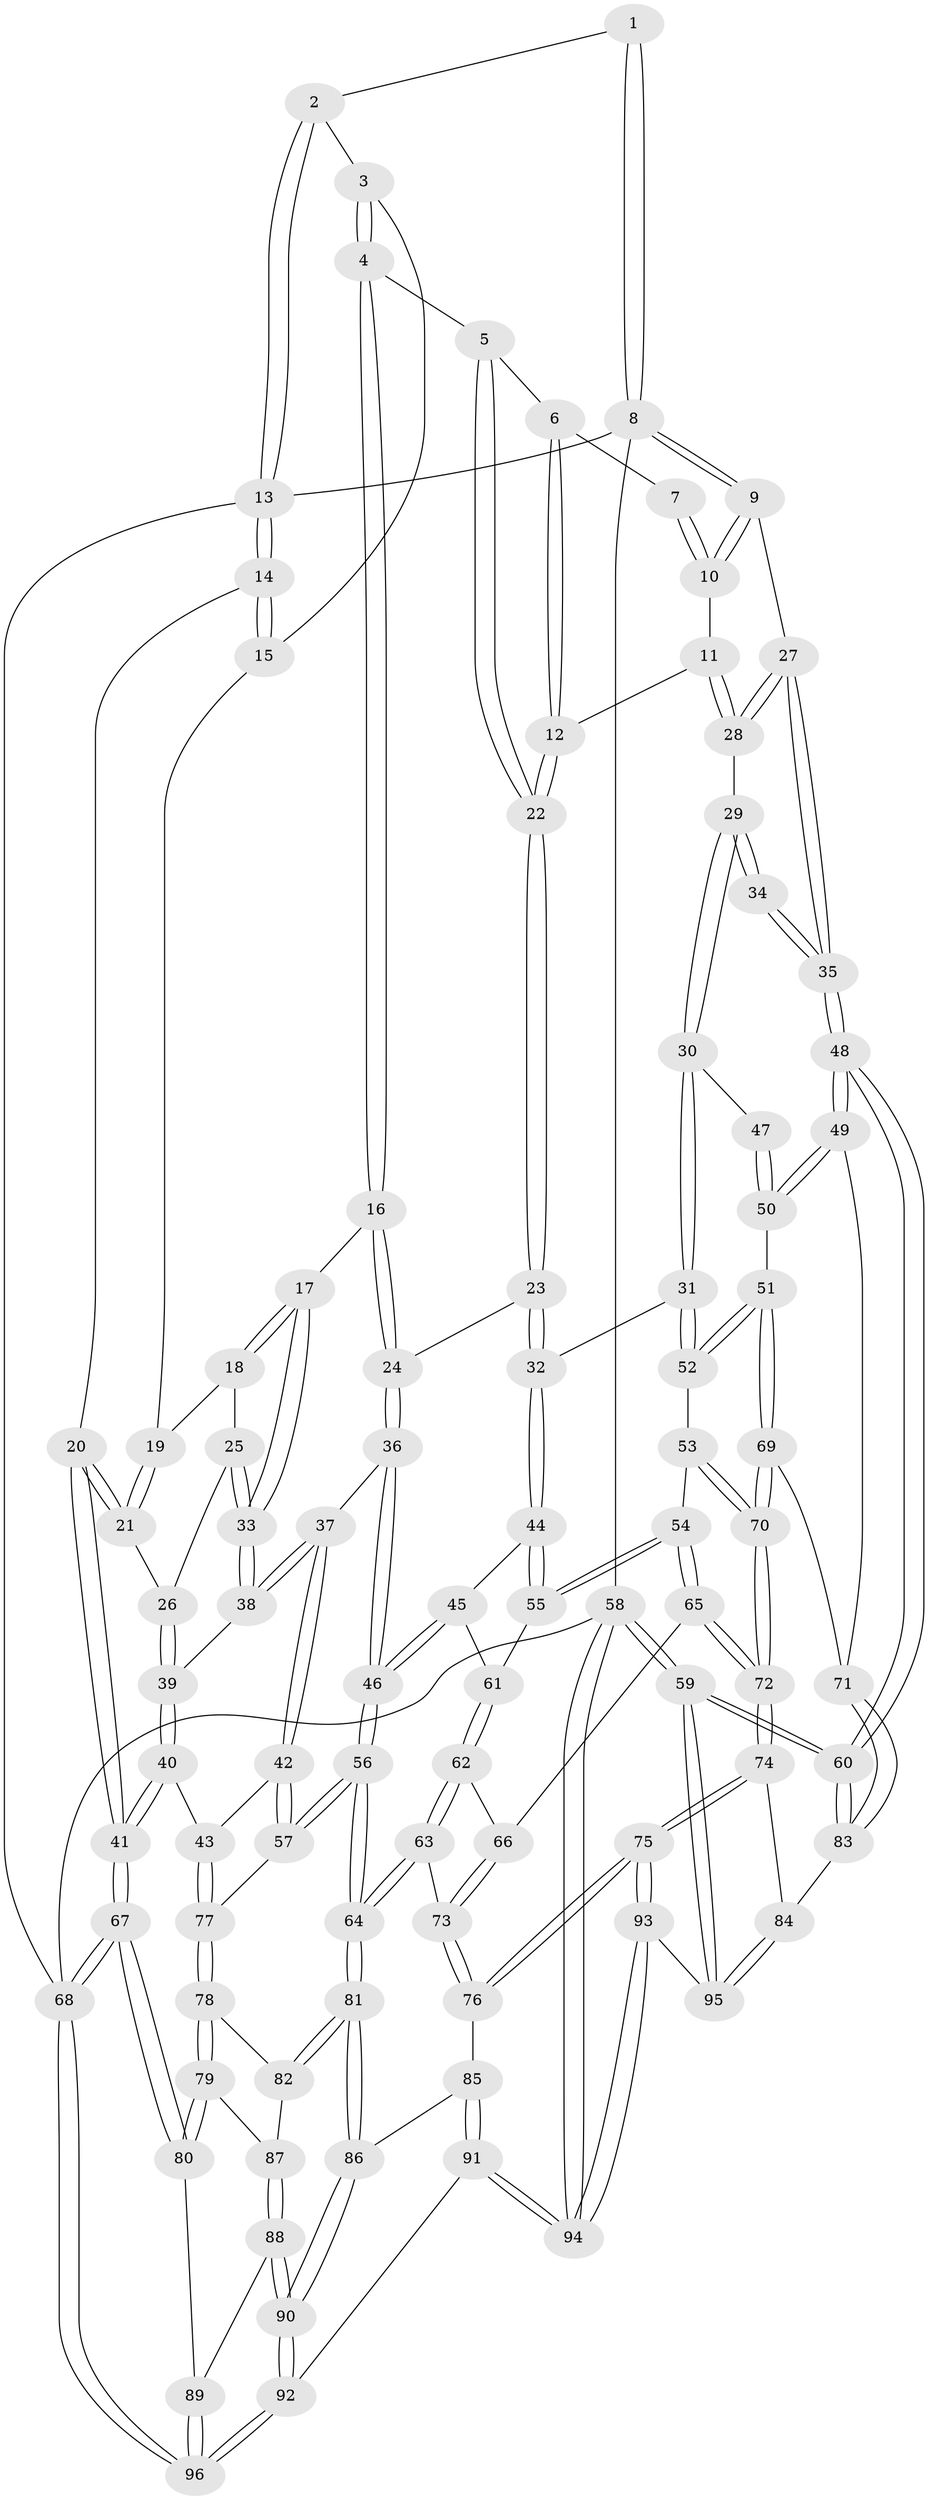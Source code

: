 // coarse degree distribution, {3: 0.7352941176470589, 4: 0.25, 2: 0.014705882352941176}
// Generated by graph-tools (version 1.1) at 2025/38/03/04/25 23:38:21]
// undirected, 96 vertices, 237 edges
graph export_dot {
  node [color=gray90,style=filled];
  1 [pos="+0.733639587776123+0"];
  2 [pos="+0.2557836946340305+0"];
  3 [pos="+0.25404841566915437+0"];
  4 [pos="+0.32379261080256316+0.05685287399969249"];
  5 [pos="+0.4603704739179387+0.12856667687392212"];
  6 [pos="+0.6842666613374471+0"];
  7 [pos="+0.7281511373139681+0"];
  8 [pos="+1+0"];
  9 [pos="+1+0"];
  10 [pos="+0.8192568643881766+0.1668485039584949"];
  11 [pos="+0.8148394264522048+0.1804731786909697"];
  12 [pos="+0.6423606736933979+0.17385971509298556"];
  13 [pos="+0+0"];
  14 [pos="+0+0.11049603470901498"];
  15 [pos="+0.1415217053046729+0.047705168605788766"];
  16 [pos="+0.2949163098536412+0.2056792442340477"];
  17 [pos="+0.21574361330550076+0.25823975602918087"];
  18 [pos="+0.1398854235991348+0.19171132936555402"];
  19 [pos="+0.10930920426762197+0.1266022345232637"];
  20 [pos="+0+0.24701638690892166"];
  21 [pos="+0+0.23865819772114544"];
  22 [pos="+0.5674572406751428+0.2587293108644731"];
  23 [pos="+0.5661152941439452+0.28836157407798374"];
  24 [pos="+0.3823376400551911+0.3320644521470834"];
  25 [pos="+0.10445728762260155+0.26623322500430624"];
  26 [pos="+0.006812236364334233+0.26312416860954013"];
  27 [pos="+1+0.1421764708859887"];
  28 [pos="+0.8271913209469248+0.21192968126300782"];
  29 [pos="+0.8292506625379369+0.24141110643131808"];
  30 [pos="+0.7109220149829283+0.3626246859824475"];
  31 [pos="+0.6996589305255353+0.3699406847484439"];
  32 [pos="+0.5849208160660495+0.31850080682946497"];
  33 [pos="+0.18654369554982583+0.31754149977111773"];
  34 [pos="+0.9569525794346342+0.34475021743883283"];
  35 [pos="+1+0.3255792854207247"];
  36 [pos="+0.339750038916021+0.3984481949661815"];
  37 [pos="+0.21346824608769135+0.39913257804595176"];
  38 [pos="+0.18575530229760373+0.3550126903969921"];
  39 [pos="+0.07933740353978477+0.3631819467240733"];
  40 [pos="+0+0.517299582347784"];
  41 [pos="+0+0.5215716063781646"];
  42 [pos="+0.209849643486501+0.4077382523393205"];
  43 [pos="+0.0955027942503607+0.5520593343373438"];
  44 [pos="+0.5476817719332776+0.42283102988457977"];
  45 [pos="+0.41483311488430386+0.48092689168981645"];
  46 [pos="+0.37036796705946806+0.47705987720414234"];
  47 [pos="+0.9381952686694721+0.3594222434776642"];
  48 [pos="+1+0.49320691987776266"];
  49 [pos="+0.9805266621373787+0.5565275449112449"];
  50 [pos="+0.8825557903378983+0.4330399831145538"];
  51 [pos="+0.7869211007610485+0.49469834666856355"];
  52 [pos="+0.7181441273953256+0.4096452394667992"];
  53 [pos="+0.6267443324177997+0.5338797615246529"];
  54 [pos="+0.5753400551100283+0.5375573033705283"];
  55 [pos="+0.5547711590981225+0.5003209676235617"];
  56 [pos="+0.322479344303588+0.607552440196226"];
  57 [pos="+0.2940738259793075+0.5952377373254479"];
  58 [pos="+1+1"];
  59 [pos="+1+1"];
  60 [pos="+1+0.981510927556717"];
  61 [pos="+0.4712937827757912+0.5344440278415338"];
  62 [pos="+0.4688515375015798+0.5559005805017707"];
  63 [pos="+0.37856150673670314+0.6355511808879051"];
  64 [pos="+0.3379616618251639+0.6403350097833184"];
  65 [pos="+0.5644199440041957+0.5874431653225385"];
  66 [pos="+0.5384955302948398+0.6105164388000319"];
  67 [pos="+0+0.815709193382715"];
  68 [pos="+0+1"];
  69 [pos="+0.7937235338058135+0.5608709299591229"];
  70 [pos="+0.7459444978034652+0.6075206484199903"];
  71 [pos="+0.9009884155156914+0.6012159956672226"];
  72 [pos="+0.7106281512385609+0.677547518634402"];
  73 [pos="+0.5132978375720076+0.657625523728997"];
  74 [pos="+0.6969470736150074+0.7869939785850286"];
  75 [pos="+0.6745801531791953+0.8051616332514113"];
  76 [pos="+0.5631486479414168+0.77568129539531"];
  77 [pos="+0.10694461866308817+0.5663749097249988"];
  78 [pos="+0.11034428045546303+0.6110027054357172"];
  79 [pos="+0.0742638110222315+0.7648810071010982"];
  80 [pos="+0+0.8141013850786146"];
  81 [pos="+0.3176370108583392+0.7360115226918233"];
  82 [pos="+0.23967639180780723+0.7335374726708965"];
  83 [pos="+0.9106394222566621+0.6565676470131452"];
  84 [pos="+0.8376170049661228+0.802222734590705"];
  85 [pos="+0.47200868167330856+0.8102894792183458"];
  86 [pos="+0.3217909983212114+0.7467833040012425"];
  87 [pos="+0.10656450857728972+0.7801962927290467"];
  88 [pos="+0.14685848818967576+0.8559786386961085"];
  89 [pos="+0.06533289880613202+0.9214422075730037"];
  90 [pos="+0.26098211572937524+0.9402455302824926"];
  91 [pos="+0.4012337329227317+1"];
  92 [pos="+0.30329763866092363+1"];
  93 [pos="+0.6487332683783613+1"];
  94 [pos="+0.6416639031571889+1"];
  95 [pos="+0.910099408013595+0.8531770474563136"];
  96 [pos="+0.20114745472614745+1"];
  1 -- 2;
  1 -- 8;
  1 -- 8;
  2 -- 3;
  2 -- 13;
  2 -- 13;
  3 -- 4;
  3 -- 4;
  3 -- 15;
  4 -- 5;
  4 -- 16;
  4 -- 16;
  5 -- 6;
  5 -- 22;
  5 -- 22;
  6 -- 7;
  6 -- 12;
  6 -- 12;
  7 -- 10;
  7 -- 10;
  8 -- 9;
  8 -- 9;
  8 -- 13;
  8 -- 58;
  9 -- 10;
  9 -- 10;
  9 -- 27;
  10 -- 11;
  11 -- 12;
  11 -- 28;
  11 -- 28;
  12 -- 22;
  12 -- 22;
  13 -- 14;
  13 -- 14;
  13 -- 68;
  14 -- 15;
  14 -- 15;
  14 -- 20;
  15 -- 19;
  16 -- 17;
  16 -- 24;
  16 -- 24;
  17 -- 18;
  17 -- 18;
  17 -- 33;
  17 -- 33;
  18 -- 19;
  18 -- 25;
  19 -- 21;
  19 -- 21;
  20 -- 21;
  20 -- 21;
  20 -- 41;
  20 -- 41;
  21 -- 26;
  22 -- 23;
  22 -- 23;
  23 -- 24;
  23 -- 32;
  23 -- 32;
  24 -- 36;
  24 -- 36;
  25 -- 26;
  25 -- 33;
  25 -- 33;
  26 -- 39;
  26 -- 39;
  27 -- 28;
  27 -- 28;
  27 -- 35;
  27 -- 35;
  28 -- 29;
  29 -- 30;
  29 -- 30;
  29 -- 34;
  29 -- 34;
  30 -- 31;
  30 -- 31;
  30 -- 47;
  31 -- 32;
  31 -- 52;
  31 -- 52;
  32 -- 44;
  32 -- 44;
  33 -- 38;
  33 -- 38;
  34 -- 35;
  34 -- 35;
  35 -- 48;
  35 -- 48;
  36 -- 37;
  36 -- 46;
  36 -- 46;
  37 -- 38;
  37 -- 38;
  37 -- 42;
  37 -- 42;
  38 -- 39;
  39 -- 40;
  39 -- 40;
  40 -- 41;
  40 -- 41;
  40 -- 43;
  41 -- 67;
  41 -- 67;
  42 -- 43;
  42 -- 57;
  42 -- 57;
  43 -- 77;
  43 -- 77;
  44 -- 45;
  44 -- 55;
  44 -- 55;
  45 -- 46;
  45 -- 46;
  45 -- 61;
  46 -- 56;
  46 -- 56;
  47 -- 50;
  47 -- 50;
  48 -- 49;
  48 -- 49;
  48 -- 60;
  48 -- 60;
  49 -- 50;
  49 -- 50;
  49 -- 71;
  50 -- 51;
  51 -- 52;
  51 -- 52;
  51 -- 69;
  51 -- 69;
  52 -- 53;
  53 -- 54;
  53 -- 70;
  53 -- 70;
  54 -- 55;
  54 -- 55;
  54 -- 65;
  54 -- 65;
  55 -- 61;
  56 -- 57;
  56 -- 57;
  56 -- 64;
  56 -- 64;
  57 -- 77;
  58 -- 59;
  58 -- 59;
  58 -- 94;
  58 -- 94;
  58 -- 68;
  59 -- 60;
  59 -- 60;
  59 -- 95;
  59 -- 95;
  60 -- 83;
  60 -- 83;
  61 -- 62;
  61 -- 62;
  62 -- 63;
  62 -- 63;
  62 -- 66;
  63 -- 64;
  63 -- 64;
  63 -- 73;
  64 -- 81;
  64 -- 81;
  65 -- 66;
  65 -- 72;
  65 -- 72;
  66 -- 73;
  66 -- 73;
  67 -- 68;
  67 -- 68;
  67 -- 80;
  67 -- 80;
  68 -- 96;
  68 -- 96;
  69 -- 70;
  69 -- 70;
  69 -- 71;
  70 -- 72;
  70 -- 72;
  71 -- 83;
  71 -- 83;
  72 -- 74;
  72 -- 74;
  73 -- 76;
  73 -- 76;
  74 -- 75;
  74 -- 75;
  74 -- 84;
  75 -- 76;
  75 -- 76;
  75 -- 93;
  75 -- 93;
  76 -- 85;
  77 -- 78;
  77 -- 78;
  78 -- 79;
  78 -- 79;
  78 -- 82;
  79 -- 80;
  79 -- 80;
  79 -- 87;
  80 -- 89;
  81 -- 82;
  81 -- 82;
  81 -- 86;
  81 -- 86;
  82 -- 87;
  83 -- 84;
  84 -- 95;
  84 -- 95;
  85 -- 86;
  85 -- 91;
  85 -- 91;
  86 -- 90;
  86 -- 90;
  87 -- 88;
  87 -- 88;
  88 -- 89;
  88 -- 90;
  88 -- 90;
  89 -- 96;
  89 -- 96;
  90 -- 92;
  90 -- 92;
  91 -- 92;
  91 -- 94;
  91 -- 94;
  92 -- 96;
  92 -- 96;
  93 -- 94;
  93 -- 94;
  93 -- 95;
}
